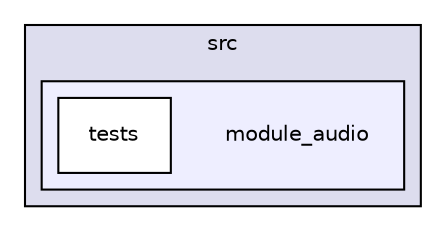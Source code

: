 digraph "D:/Documents/UPSSITECH/Projet FR/pfr/src/module_audio" {
  compound=true
  node [ fontsize="10", fontname="Helvetica"];
  edge [ labelfontsize="10", labelfontname="Helvetica"];
  subgraph clusterdir_a1bab6b81cec34f1a83e9a5d25da3575 {
    graph [ bgcolor="#ddddee", pencolor="black", label="src" fontname="Helvetica", fontsize="10", URL="dir_a1bab6b81cec34f1a83e9a5d25da3575.html"]
  subgraph clusterdir_1a037985e4fb9b39bd8dc826f822f58c {
    graph [ bgcolor="#eeeeff", pencolor="black", label="" URL="dir_1a037985e4fb9b39bd8dc826f822f58c.html"];
    dir_1a037985e4fb9b39bd8dc826f822f58c [shape=plaintext label="module_audio"];
    dir_ce67fb2b291c7124fb55f890056dbe7b [shape=box label="tests" color="black" fillcolor="white" style="filled" URL="dir_ce67fb2b291c7124fb55f890056dbe7b.html"];
  }
  }
}
